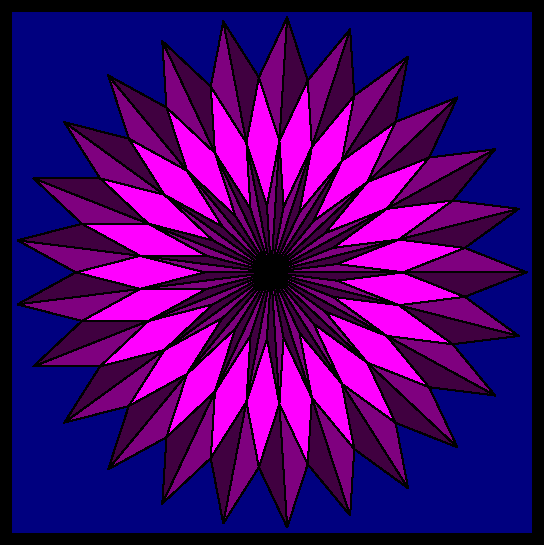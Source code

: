 size(10cm,0);

void zigzag(int k)
{
  real t=180/k;
  pair o=(0,0), m=dir(t),
    n=rotate(180-2*t,m)*o,
    b=rotate(4*t-180,n)*m,
    c=rotate(180-6*t,b)*n,
    nn=reflect(o,b)*n;

  path lo=m--n--b--nn--cycle,
    p=o--m--n--b--c--cycle,
    pp=reflect(o,b)*p;

  for (int i=0; i <= k; ++i){
    filldraw(rotate(2*t*i,o)*p,.5*(red+blue));
    filldraw(rotate(2*t*i,o)*pp,0.25(red+blue));
    filldraw(rotate(2*t*i,o)*lo,(red+blue));
  }
}

zigzag(25);
shipout(bbox(3mm,2mm+miterjoin+black,FillDraw(0.5*blue)));
